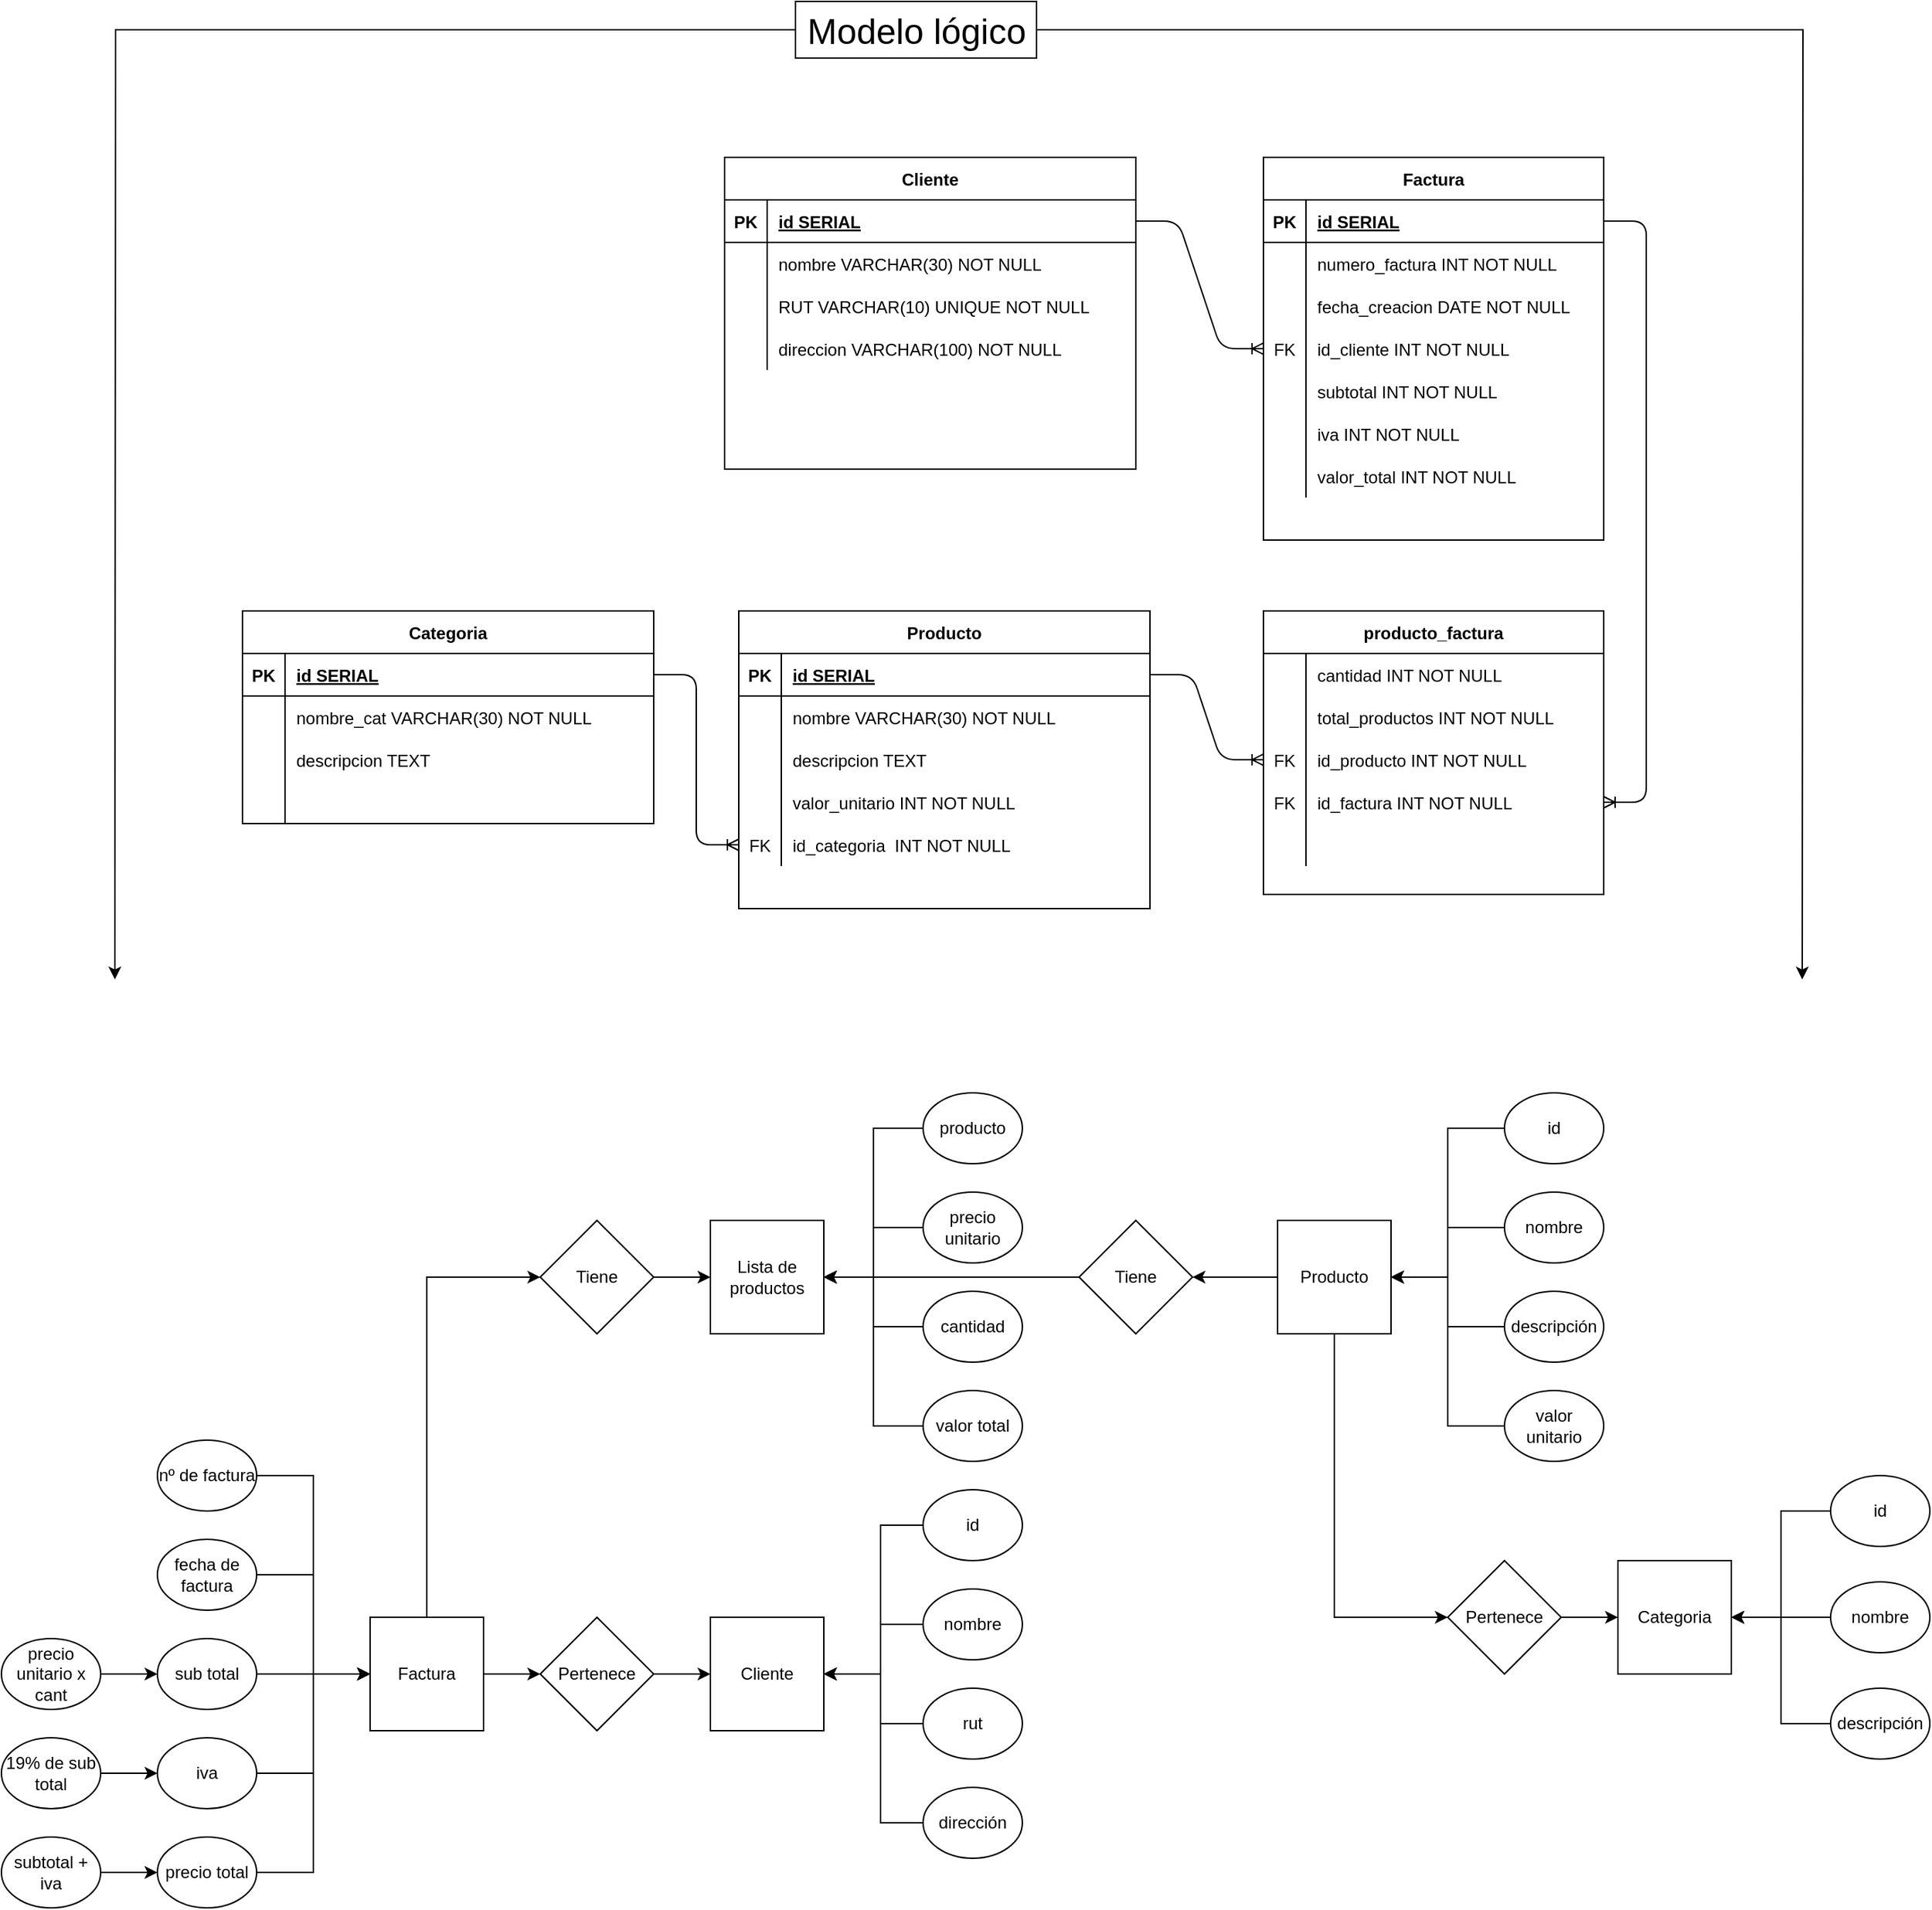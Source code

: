 <mxfile version="13.7.5" type="device"><diagram id="R2lEEEUBdFMjLlhIrx00" name="Page-1"><mxGraphModel dx="2604" dy="3838" grid="1" gridSize="10" guides="1" tooltips="1" connect="1" arrows="1" fold="1" page="1" pageScale="1" pageWidth="850" pageHeight="1100" math="0" shadow="0" extFonts="Permanent Marker^https://fonts.googleapis.com/css?family=Permanent+Marker"><root><mxCell id="0"/><mxCell id="1" parent="0"/><mxCell id="hqTpC-vtmVEe3RovyHTf-5" style="edgeStyle=orthogonalEdgeStyle;rounded=0;orthogonalLoop=1;jettySize=auto;html=1;" parent="1" source="hqTpC-vtmVEe3RovyHTf-1" target="hqTpC-vtmVEe3RovyHTf-4" edge="1"><mxGeometry relative="1" as="geometry"/></mxCell><mxCell id="hqTpC-vtmVEe3RovyHTf-27" style="edgeStyle=orthogonalEdgeStyle;rounded=0;orthogonalLoop=1;jettySize=auto;html=1;entryX=0;entryY=0.5;entryDx=0;entryDy=0;" parent="1" source="hqTpC-vtmVEe3RovyHTf-1" target="hqTpC-vtmVEe3RovyHTf-26" edge="1"><mxGeometry relative="1" as="geometry"><Array as="points"><mxPoint x="-90" y="-540"/></Array></mxGeometry></mxCell><mxCell id="hqTpC-vtmVEe3RovyHTf-1" value="Factura" style="whiteSpace=wrap;html=1;aspect=fixed;" parent="1" vertex="1"><mxGeometry x="-130" y="-300" width="80" height="80" as="geometry"/></mxCell><mxCell id="hqTpC-vtmVEe3RovyHTf-3" value="Cliente" style="whiteSpace=wrap;html=1;aspect=fixed;" parent="1" vertex="1"><mxGeometry x="110" y="-300" width="80" height="80" as="geometry"/></mxCell><mxCell id="hqTpC-vtmVEe3RovyHTf-6" style="edgeStyle=orthogonalEdgeStyle;rounded=0;orthogonalLoop=1;jettySize=auto;html=1;" parent="1" source="hqTpC-vtmVEe3RovyHTf-4" target="hqTpC-vtmVEe3RovyHTf-3" edge="1"><mxGeometry relative="1" as="geometry"/></mxCell><mxCell id="hqTpC-vtmVEe3RovyHTf-4" value="Pertenece" style="rhombus;whiteSpace=wrap;html=1;" parent="1" vertex="1"><mxGeometry x="-10" y="-300" width="80" height="80" as="geometry"/></mxCell><mxCell id="hqTpC-vtmVEe3RovyHTf-11" style="edgeStyle=orthogonalEdgeStyle;rounded=0;orthogonalLoop=1;jettySize=auto;html=1;entryX=1;entryY=0.5;entryDx=0;entryDy=0;" parent="1" source="hqTpC-vtmVEe3RovyHTf-7" target="hqTpC-vtmVEe3RovyHTf-3" edge="1"><mxGeometry relative="1" as="geometry"><Array as="points"><mxPoint x="230" y="-365"/><mxPoint x="230" y="-260"/></Array></mxGeometry></mxCell><mxCell id="hqTpC-vtmVEe3RovyHTf-7" value="id" style="ellipse;whiteSpace=wrap;html=1;" parent="1" vertex="1"><mxGeometry x="260" y="-390" width="70" height="50" as="geometry"/></mxCell><mxCell id="hqTpC-vtmVEe3RovyHTf-12" style="edgeStyle=orthogonalEdgeStyle;rounded=0;orthogonalLoop=1;jettySize=auto;html=1;exitX=0;exitY=0.5;exitDx=0;exitDy=0;" parent="1" source="hqTpC-vtmVEe3RovyHTf-8" target="hqTpC-vtmVEe3RovyHTf-3" edge="1"><mxGeometry relative="1" as="geometry"><Array as="points"><mxPoint x="230" y="-295"/><mxPoint x="230" y="-260"/></Array></mxGeometry></mxCell><mxCell id="hqTpC-vtmVEe3RovyHTf-8" value="nombre" style="ellipse;whiteSpace=wrap;html=1;" parent="1" vertex="1"><mxGeometry x="260" y="-320" width="70" height="50" as="geometry"/></mxCell><mxCell id="hqTpC-vtmVEe3RovyHTf-13" style="edgeStyle=orthogonalEdgeStyle;rounded=0;orthogonalLoop=1;jettySize=auto;html=1;entryX=1;entryY=0.5;entryDx=0;entryDy=0;" parent="1" source="hqTpC-vtmVEe3RovyHTf-9" target="hqTpC-vtmVEe3RovyHTf-3" edge="1"><mxGeometry relative="1" as="geometry"><Array as="points"><mxPoint x="230" y="-225"/><mxPoint x="230" y="-260"/></Array></mxGeometry></mxCell><mxCell id="hqTpC-vtmVEe3RovyHTf-9" value="rut" style="ellipse;whiteSpace=wrap;html=1;" parent="1" vertex="1"><mxGeometry x="260" y="-250" width="70" height="50" as="geometry"/></mxCell><mxCell id="hqTpC-vtmVEe3RovyHTf-14" style="edgeStyle=orthogonalEdgeStyle;rounded=0;orthogonalLoop=1;jettySize=auto;html=1;entryX=1;entryY=0.5;entryDx=0;entryDy=0;" parent="1" source="hqTpC-vtmVEe3RovyHTf-10" target="hqTpC-vtmVEe3RovyHTf-3" edge="1"><mxGeometry relative="1" as="geometry"><Array as="points"><mxPoint x="230" y="-155"/><mxPoint x="230" y="-260"/></Array></mxGeometry></mxCell><mxCell id="hqTpC-vtmVEe3RovyHTf-10" value="dirección" style="ellipse;whiteSpace=wrap;html=1;" parent="1" vertex="1"><mxGeometry x="260" y="-180" width="70" height="50" as="geometry"/></mxCell><mxCell id="hqTpC-vtmVEe3RovyHTf-20" style="edgeStyle=orthogonalEdgeStyle;rounded=0;orthogonalLoop=1;jettySize=auto;html=1;entryX=0;entryY=0.5;entryDx=0;entryDy=0;" parent="1" source="hqTpC-vtmVEe3RovyHTf-15" target="hqTpC-vtmVEe3RovyHTf-1" edge="1"><mxGeometry relative="1" as="geometry"/></mxCell><mxCell id="hqTpC-vtmVEe3RovyHTf-15" value="nº de factura" style="ellipse;whiteSpace=wrap;html=1;" parent="1" vertex="1"><mxGeometry x="-280" y="-425" width="70" height="50" as="geometry"/></mxCell><mxCell id="hqTpC-vtmVEe3RovyHTf-22" style="edgeStyle=orthogonalEdgeStyle;rounded=0;orthogonalLoop=1;jettySize=auto;html=1;" parent="1" source="hqTpC-vtmVEe3RovyHTf-16" edge="1"><mxGeometry relative="1" as="geometry"><mxPoint x="-130" y="-260" as="targetPoint"/><Array as="points"><mxPoint x="-170" y="-330"/><mxPoint x="-170" y="-260"/></Array></mxGeometry></mxCell><mxCell id="hqTpC-vtmVEe3RovyHTf-16" value="fecha de factura" style="ellipse;whiteSpace=wrap;html=1;" parent="1" vertex="1"><mxGeometry x="-280" y="-355" width="70" height="50" as="geometry"/></mxCell><mxCell id="hqTpC-vtmVEe3RovyHTf-23" style="edgeStyle=orthogonalEdgeStyle;rounded=0;orthogonalLoop=1;jettySize=auto;html=1;entryX=0;entryY=0.5;entryDx=0;entryDy=0;" parent="1" source="hqTpC-vtmVEe3RovyHTf-17" target="hqTpC-vtmVEe3RovyHTf-1" edge="1"><mxGeometry relative="1" as="geometry"/></mxCell><mxCell id="hqTpC-vtmVEe3RovyHTf-17" value="sub total" style="ellipse;whiteSpace=wrap;html=1;" parent="1" vertex="1"><mxGeometry x="-280" y="-285" width="70" height="50" as="geometry"/></mxCell><mxCell id="hqTpC-vtmVEe3RovyHTf-24" style="edgeStyle=orthogonalEdgeStyle;rounded=0;orthogonalLoop=1;jettySize=auto;html=1;entryX=0;entryY=0.5;entryDx=0;entryDy=0;" parent="1" source="hqTpC-vtmVEe3RovyHTf-18" target="hqTpC-vtmVEe3RovyHTf-1" edge="1"><mxGeometry relative="1" as="geometry"/></mxCell><mxCell id="hqTpC-vtmVEe3RovyHTf-18" value="iva" style="ellipse;whiteSpace=wrap;html=1;" parent="1" vertex="1"><mxGeometry x="-280" y="-215" width="70" height="50" as="geometry"/></mxCell><mxCell id="hqTpC-vtmVEe3RovyHTf-25" style="edgeStyle=orthogonalEdgeStyle;rounded=0;orthogonalLoop=1;jettySize=auto;html=1;entryX=0;entryY=0.5;entryDx=0;entryDy=0;" parent="1" source="hqTpC-vtmVEe3RovyHTf-19" target="hqTpC-vtmVEe3RovyHTf-1" edge="1"><mxGeometry relative="1" as="geometry"/></mxCell><mxCell id="hqTpC-vtmVEe3RovyHTf-19" value="precio total" style="ellipse;whiteSpace=wrap;html=1;" parent="1" vertex="1"><mxGeometry x="-280" y="-145" width="70" height="50" as="geometry"/></mxCell><mxCell id="hqTpC-vtmVEe3RovyHTf-29" style="edgeStyle=orthogonalEdgeStyle;rounded=0;orthogonalLoop=1;jettySize=auto;html=1;entryX=0;entryY=0.5;entryDx=0;entryDy=0;" parent="1" source="hqTpC-vtmVEe3RovyHTf-26" target="hqTpC-vtmVEe3RovyHTf-28" edge="1"><mxGeometry relative="1" as="geometry"/></mxCell><mxCell id="hqTpC-vtmVEe3RovyHTf-26" value="Tiene" style="rhombus;whiteSpace=wrap;html=1;" parent="1" vertex="1"><mxGeometry x="-10" y="-580" width="80" height="80" as="geometry"/></mxCell><mxCell id="hqTpC-vtmVEe3RovyHTf-28" value="Lista de productos" style="whiteSpace=wrap;html=1;aspect=fixed;" parent="1" vertex="1"><mxGeometry x="110" y="-580" width="80" height="80" as="geometry"/></mxCell><mxCell id="hqTpC-vtmVEe3RovyHTf-35" style="edgeStyle=orthogonalEdgeStyle;rounded=0;orthogonalLoop=1;jettySize=auto;html=1;entryX=1;entryY=0.5;entryDx=0;entryDy=0;" parent="1" source="hqTpC-vtmVEe3RovyHTf-30" target="hqTpC-vtmVEe3RovyHTf-28" edge="1"><mxGeometry relative="1" as="geometry"/></mxCell><mxCell id="hqTpC-vtmVEe3RovyHTf-30" value="precio unitario" style="ellipse;whiteSpace=wrap;html=1;" parent="1" vertex="1"><mxGeometry x="260" y="-600" width="70" height="50" as="geometry"/></mxCell><mxCell id="hqTpC-vtmVEe3RovyHTf-34" style="edgeStyle=orthogonalEdgeStyle;rounded=0;orthogonalLoop=1;jettySize=auto;html=1;entryX=1;entryY=0.5;entryDx=0;entryDy=0;" parent="1" source="hqTpC-vtmVEe3RovyHTf-31" target="hqTpC-vtmVEe3RovyHTf-28" edge="1"><mxGeometry relative="1" as="geometry"/></mxCell><mxCell id="hqTpC-vtmVEe3RovyHTf-31" value="producto" style="ellipse;whiteSpace=wrap;html=1;" parent="1" vertex="1"><mxGeometry x="260" y="-670" width="70" height="50" as="geometry"/></mxCell><mxCell id="hqTpC-vtmVEe3RovyHTf-36" style="edgeStyle=orthogonalEdgeStyle;rounded=0;orthogonalLoop=1;jettySize=auto;html=1;" parent="1" source="hqTpC-vtmVEe3RovyHTf-32" target="hqTpC-vtmVEe3RovyHTf-28" edge="1"><mxGeometry relative="1" as="geometry"/></mxCell><mxCell id="hqTpC-vtmVEe3RovyHTf-32" value="cantidad" style="ellipse;whiteSpace=wrap;html=1;" parent="1" vertex="1"><mxGeometry x="260" y="-530" width="70" height="50" as="geometry"/></mxCell><mxCell id="hqTpC-vtmVEe3RovyHTf-37" style="edgeStyle=orthogonalEdgeStyle;rounded=0;orthogonalLoop=1;jettySize=auto;html=1;entryX=1;entryY=0.5;entryDx=0;entryDy=0;" parent="1" source="hqTpC-vtmVEe3RovyHTf-33" target="hqTpC-vtmVEe3RovyHTf-28" edge="1"><mxGeometry relative="1" as="geometry"/></mxCell><mxCell id="hqTpC-vtmVEe3RovyHTf-33" value="valor total" style="ellipse;whiteSpace=wrap;html=1;" parent="1" vertex="1"><mxGeometry x="260" y="-460" width="70" height="50" as="geometry"/></mxCell><mxCell id="hqTpC-vtmVEe3RovyHTf-39" style="edgeStyle=orthogonalEdgeStyle;rounded=0;orthogonalLoop=1;jettySize=auto;html=1;" parent="1" source="hqTpC-vtmVEe3RovyHTf-38" target="hqTpC-vtmVEe3RovyHTf-17" edge="1"><mxGeometry relative="1" as="geometry"/></mxCell><mxCell id="hqTpC-vtmVEe3RovyHTf-38" value="precio unitario x cant" style="ellipse;whiteSpace=wrap;html=1;" parent="1" vertex="1"><mxGeometry x="-390" y="-285" width="70" height="50" as="geometry"/></mxCell><mxCell id="hqTpC-vtmVEe3RovyHTf-41" value="" style="edgeStyle=orthogonalEdgeStyle;rounded=0;orthogonalLoop=1;jettySize=auto;html=1;" parent="1" source="hqTpC-vtmVEe3RovyHTf-40" target="hqTpC-vtmVEe3RovyHTf-19" edge="1"><mxGeometry relative="1" as="geometry"/></mxCell><mxCell id="hqTpC-vtmVEe3RovyHTf-40" value="subtotal + iva" style="ellipse;whiteSpace=wrap;html=1;" parent="1" vertex="1"><mxGeometry x="-390" y="-145" width="70" height="50" as="geometry"/></mxCell><mxCell id="hqTpC-vtmVEe3RovyHTf-53" style="edgeStyle=orthogonalEdgeStyle;rounded=0;orthogonalLoop=1;jettySize=auto;html=1;entryX=0;entryY=0.5;entryDx=0;entryDy=0;" parent="1" source="hqTpC-vtmVEe3RovyHTf-42" target="hqTpC-vtmVEe3RovyHTf-52" edge="1"><mxGeometry relative="1" as="geometry"><mxPoint x="550" y="-290" as="targetPoint"/><Array as="points"><mxPoint x="550" y="-300"/></Array></mxGeometry></mxCell><mxCell id="vaYLRi7CwITSPFcKcOic-50" style="edgeStyle=orthogonalEdgeStyle;rounded=0;orthogonalLoop=1;jettySize=auto;html=1;entryX=1;entryY=0.5;entryDx=0;entryDy=0;" edge="1" parent="1" source="hqTpC-vtmVEe3RovyHTf-42" target="vaYLRi7CwITSPFcKcOic-49"><mxGeometry relative="1" as="geometry"/></mxCell><mxCell id="hqTpC-vtmVEe3RovyHTf-42" value="Producto" style="whiteSpace=wrap;html=1;aspect=fixed;" parent="1" vertex="1"><mxGeometry x="510" y="-580" width="80" height="80" as="geometry"/></mxCell><mxCell id="hqTpC-vtmVEe3RovyHTf-47" style="edgeStyle=orthogonalEdgeStyle;rounded=0;orthogonalLoop=1;jettySize=auto;html=1;entryX=1;entryY=0.5;entryDx=0;entryDy=0;" parent="1" source="hqTpC-vtmVEe3RovyHTf-43" target="hqTpC-vtmVEe3RovyHTf-42" edge="1"><mxGeometry relative="1" as="geometry"/></mxCell><mxCell id="hqTpC-vtmVEe3RovyHTf-43" value="id" style="ellipse;whiteSpace=wrap;html=1;" parent="1" vertex="1"><mxGeometry x="670" y="-670" width="70" height="50" as="geometry"/></mxCell><mxCell id="hqTpC-vtmVEe3RovyHTf-48" style="edgeStyle=orthogonalEdgeStyle;rounded=0;orthogonalLoop=1;jettySize=auto;html=1;" parent="1" source="hqTpC-vtmVEe3RovyHTf-44" target="hqTpC-vtmVEe3RovyHTf-42" edge="1"><mxGeometry relative="1" as="geometry"/></mxCell><mxCell id="hqTpC-vtmVEe3RovyHTf-44" value="nombre" style="ellipse;whiteSpace=wrap;html=1;" parent="1" vertex="1"><mxGeometry x="670" y="-600" width="70" height="50" as="geometry"/></mxCell><mxCell id="hqTpC-vtmVEe3RovyHTf-49" style="edgeStyle=orthogonalEdgeStyle;rounded=0;orthogonalLoop=1;jettySize=auto;html=1;entryX=1;entryY=0.5;entryDx=0;entryDy=0;" parent="1" source="hqTpC-vtmVEe3RovyHTf-45" target="hqTpC-vtmVEe3RovyHTf-42" edge="1"><mxGeometry relative="1" as="geometry"/></mxCell><mxCell id="hqTpC-vtmVEe3RovyHTf-45" value="descripción" style="ellipse;whiteSpace=wrap;html=1;" parent="1" vertex="1"><mxGeometry x="670" y="-530" width="70" height="50" as="geometry"/></mxCell><mxCell id="hqTpC-vtmVEe3RovyHTf-50" style="edgeStyle=orthogonalEdgeStyle;rounded=0;orthogonalLoop=1;jettySize=auto;html=1;entryX=1;entryY=0.5;entryDx=0;entryDy=0;" parent="1" source="hqTpC-vtmVEe3RovyHTf-46" target="hqTpC-vtmVEe3RovyHTf-42" edge="1"><mxGeometry relative="1" as="geometry"/></mxCell><mxCell id="hqTpC-vtmVEe3RovyHTf-46" value="valor unitario" style="ellipse;whiteSpace=wrap;html=1;" parent="1" vertex="1"><mxGeometry x="670" y="-460" width="70" height="50" as="geometry"/></mxCell><mxCell id="hqTpC-vtmVEe3RovyHTf-51" value="Categoria" style="whiteSpace=wrap;html=1;aspect=fixed;" parent="1" vertex="1"><mxGeometry x="750" y="-340" width="80" height="80" as="geometry"/></mxCell><mxCell id="hqTpC-vtmVEe3RovyHTf-54" style="edgeStyle=orthogonalEdgeStyle;rounded=0;orthogonalLoop=1;jettySize=auto;html=1;" parent="1" source="hqTpC-vtmVEe3RovyHTf-52" target="hqTpC-vtmVEe3RovyHTf-51" edge="1"><mxGeometry relative="1" as="geometry"/></mxCell><mxCell id="hqTpC-vtmVEe3RovyHTf-52" value="Pertenece" style="rhombus;whiteSpace=wrap;html=1;" parent="1" vertex="1"><mxGeometry x="630" y="-340" width="80" height="80" as="geometry"/></mxCell><mxCell id="hqTpC-vtmVEe3RovyHTf-58" style="edgeStyle=orthogonalEdgeStyle;rounded=0;orthogonalLoop=1;jettySize=auto;html=1;entryX=1;entryY=0.5;entryDx=0;entryDy=0;" parent="1" source="hqTpC-vtmVEe3RovyHTf-55" target="hqTpC-vtmVEe3RovyHTf-51" edge="1"><mxGeometry relative="1" as="geometry"/></mxCell><mxCell id="hqTpC-vtmVEe3RovyHTf-55" value="id" style="ellipse;whiteSpace=wrap;html=1;" parent="1" vertex="1"><mxGeometry x="900" y="-400" width="70" height="50" as="geometry"/></mxCell><mxCell id="hqTpC-vtmVEe3RovyHTf-59" style="edgeStyle=orthogonalEdgeStyle;rounded=0;orthogonalLoop=1;jettySize=auto;html=1;entryX=1;entryY=0.5;entryDx=0;entryDy=0;" parent="1" source="hqTpC-vtmVEe3RovyHTf-56" target="hqTpC-vtmVEe3RovyHTf-51" edge="1"><mxGeometry relative="1" as="geometry"/></mxCell><mxCell id="hqTpC-vtmVEe3RovyHTf-56" value="nombre" style="ellipse;whiteSpace=wrap;html=1;" parent="1" vertex="1"><mxGeometry x="900" y="-325" width="70" height="50" as="geometry"/></mxCell><mxCell id="hqTpC-vtmVEe3RovyHTf-60" style="edgeStyle=orthogonalEdgeStyle;rounded=0;orthogonalLoop=1;jettySize=auto;html=1;entryX=1;entryY=0.5;entryDx=0;entryDy=0;" parent="1" source="hqTpC-vtmVEe3RovyHTf-57" target="hqTpC-vtmVEe3RovyHTf-51" edge="1"><mxGeometry relative="1" as="geometry"/></mxCell><mxCell id="hqTpC-vtmVEe3RovyHTf-57" value="descripción" style="ellipse;whiteSpace=wrap;html=1;" parent="1" vertex="1"><mxGeometry x="900" y="-250" width="70" height="50" as="geometry"/></mxCell><mxCell id="hqTpC-vtmVEe3RovyHTf-75" style="edgeStyle=orthogonalEdgeStyle;rounded=0;orthogonalLoop=1;jettySize=auto;html=1;" parent="1" source="hqTpC-vtmVEe3RovyHTf-74" target="hqTpC-vtmVEe3RovyHTf-18" edge="1"><mxGeometry relative="1" as="geometry"/></mxCell><mxCell id="hqTpC-vtmVEe3RovyHTf-74" value="19% de&amp;nbsp;sub total" style="ellipse;whiteSpace=wrap;html=1;" parent="1" vertex="1"><mxGeometry x="-390" y="-215" width="70" height="50" as="geometry"/></mxCell><mxCell id="hqTpC-vtmVEe3RovyHTf-116" value="" style="edgeStyle=entityRelationEdgeStyle;fontSize=12;html=1;endArrow=ERoneToMany;entryX=0;entryY=0.5;entryDx=0;entryDy=0;exitX=1;exitY=0.5;exitDx=0;exitDy=0;" parent="1" source="hqTpC-vtmVEe3RovyHTf-94" target="hqTpC-vtmVEe3RovyHTf-112" edge="1"><mxGeometry width="100" height="100" relative="1" as="geometry"><mxPoint x="90" y="-970" as="sourcePoint"/><mxPoint x="380" y="-810" as="targetPoint"/></mxGeometry></mxCell><mxCell id="hqTpC-vtmVEe3RovyHTf-134" value="" style="edgeStyle=entityRelationEdgeStyle;fontSize=12;html=1;endArrow=ERoneToMany;exitX=1;exitY=0.5;exitDx=0;exitDy=0;" parent="1" source="C-vyLk0tnHw3VtMMgP7b-24" target="hqTpC-vtmVEe3RovyHTf-124" edge="1"><mxGeometry width="100" height="100" relative="1" as="geometry"><mxPoint x="460" y="-920" as="sourcePoint"/><mxPoint x="890" y="-1385" as="targetPoint"/></mxGeometry></mxCell><mxCell id="hqTpC-vtmVEe3RovyHTf-135" value="" style="edgeStyle=entityRelationEdgeStyle;fontSize=12;html=1;endArrow=ERoneToMany;exitX=1;exitY=0.5;exitDx=0;exitDy=0;entryX=0;entryY=0.5;entryDx=0;entryDy=0;" parent="1" source="C-vyLk0tnHw3VtMMgP7b-9" target="hqTpC-vtmVEe3RovyHTf-67" edge="1"><mxGeometry width="100" height="100" relative="1" as="geometry"><mxPoint x="410" y="-890" as="sourcePoint"/><mxPoint x="510" y="-990" as="targetPoint"/></mxGeometry></mxCell><mxCell id="vaYLRi7CwITSPFcKcOic-52" style="edgeStyle=orthogonalEdgeStyle;rounded=0;orthogonalLoop=1;jettySize=auto;html=1;" edge="1" parent="1" source="hqTpC-vtmVEe3RovyHTf-139"><mxGeometry relative="1" as="geometry"><mxPoint x="-310" y="-750" as="targetPoint"/></mxGeometry></mxCell><mxCell id="vaYLRi7CwITSPFcKcOic-53" style="edgeStyle=orthogonalEdgeStyle;rounded=0;orthogonalLoop=1;jettySize=auto;html=1;" edge="1" parent="1" source="hqTpC-vtmVEe3RovyHTf-139"><mxGeometry relative="1" as="geometry"><mxPoint x="880" y="-750" as="targetPoint"/></mxGeometry></mxCell><mxCell id="hqTpC-vtmVEe3RovyHTf-139" value="Modelo lógico" style="text;html=1;align=center;verticalAlign=middle;resizable=0;points=[];autosize=1;fontSize=25;strokeColor=#000000;" parent="1" vertex="1"><mxGeometry x="170" y="-1440" width="170" height="40" as="geometry"/></mxCell><mxCell id="vaYLRi7CwITSPFcKcOic-1" value="" style="edgeStyle=entityRelationEdgeStyle;fontSize=12;html=1;endArrow=ERoneToMany;entryX=0;entryY=0.5;entryDx=0;entryDy=0;exitX=1;exitY=0.5;exitDx=0;exitDy=0;" edge="1" parent="1" source="hqTpC-vtmVEe3RovyHTf-81" target="hqTpC-vtmVEe3RovyHTf-121"><mxGeometry width="100" height="100" relative="1" as="geometry"><mxPoint x="470" y="-1410" as="sourcePoint"/><mxPoint x="550" y="-1290" as="targetPoint"/></mxGeometry></mxCell><mxCell id="vaYLRi7CwITSPFcKcOic-51" style="edgeStyle=orthogonalEdgeStyle;rounded=0;orthogonalLoop=1;jettySize=auto;html=1;entryX=1;entryY=0.5;entryDx=0;entryDy=0;" edge="1" parent="1" source="vaYLRi7CwITSPFcKcOic-49" target="hqTpC-vtmVEe3RovyHTf-28"><mxGeometry relative="1" as="geometry"/></mxCell><mxCell id="vaYLRi7CwITSPFcKcOic-49" value="Tiene" style="rhombus;whiteSpace=wrap;html=1;" vertex="1" parent="1"><mxGeometry x="370" y="-580" width="80" height="80" as="geometry"/></mxCell><mxCell id="hqTpC-vtmVEe3RovyHTf-117" value="producto_factura" style="shape=table;startSize=30;container=1;collapsible=1;childLayout=tableLayout;fixedRows=1;rowLines=0;fontStyle=1;align=center;resizeLast=1;" parent="1" vertex="1"><mxGeometry x="500" y="-1010" width="240" height="200" as="geometry"/></mxCell><mxCell id="hqTpC-vtmVEe3RovyHTf-127" value="" style="shape=partialRectangle;collapsible=0;dropTarget=0;pointerEvents=0;fillColor=none;points=[[0,0.5],[1,0.5]];portConstraint=eastwest;top=0;left=0;right=0;bottom=0;" parent="hqTpC-vtmVEe3RovyHTf-117" vertex="1"><mxGeometry y="30" width="240" height="30" as="geometry"/></mxCell><mxCell id="hqTpC-vtmVEe3RovyHTf-128" value="" style="shape=partialRectangle;overflow=hidden;connectable=0;fillColor=none;top=0;left=0;bottom=0;right=0;" parent="hqTpC-vtmVEe3RovyHTf-127" vertex="1"><mxGeometry width="30" height="30" as="geometry"/></mxCell><mxCell id="hqTpC-vtmVEe3RovyHTf-129" value="cantidad INT NOT NULL" style="shape=partialRectangle;overflow=hidden;connectable=0;fillColor=none;top=0;left=0;bottom=0;right=0;align=left;spacingLeft=6;" parent="hqTpC-vtmVEe3RovyHTf-127" vertex="1"><mxGeometry x="30" width="210" height="30" as="geometry"/></mxCell><mxCell id="vaYLRi7CwITSPFcKcOic-21" value="" style="shape=partialRectangle;collapsible=0;dropTarget=0;pointerEvents=0;fillColor=none;points=[[0,0.5],[1,0.5]];portConstraint=eastwest;top=0;left=0;right=0;bottom=0;" vertex="1" parent="hqTpC-vtmVEe3RovyHTf-117"><mxGeometry y="60" width="240" height="30" as="geometry"/></mxCell><mxCell id="vaYLRi7CwITSPFcKcOic-22" value="" style="shape=partialRectangle;overflow=hidden;connectable=0;fillColor=none;top=0;left=0;bottom=0;right=0;" vertex="1" parent="vaYLRi7CwITSPFcKcOic-21"><mxGeometry width="30" height="30" as="geometry"/></mxCell><mxCell id="vaYLRi7CwITSPFcKcOic-23" value="total_productos INT NOT NULL" style="shape=partialRectangle;overflow=hidden;connectable=0;fillColor=none;top=0;left=0;bottom=0;right=0;align=left;spacingLeft=6;" vertex="1" parent="vaYLRi7CwITSPFcKcOic-21"><mxGeometry x="30" width="210" height="30" as="geometry"/></mxCell><mxCell id="hqTpC-vtmVEe3RovyHTf-121" value="" style="shape=partialRectangle;collapsible=0;dropTarget=0;pointerEvents=0;fillColor=none;points=[[0,0.5],[1,0.5]];portConstraint=eastwest;top=0;left=0;right=0;bottom=0;" parent="hqTpC-vtmVEe3RovyHTf-117" vertex="1"><mxGeometry y="90" width="240" height="30" as="geometry"/></mxCell><mxCell id="hqTpC-vtmVEe3RovyHTf-122" value="FK" style="shape=partialRectangle;overflow=hidden;connectable=0;fillColor=none;top=0;left=0;bottom=0;right=0;" parent="hqTpC-vtmVEe3RovyHTf-121" vertex="1"><mxGeometry width="30" height="30" as="geometry"/></mxCell><mxCell id="hqTpC-vtmVEe3RovyHTf-123" value="id_producto INT NOT NULL" style="shape=partialRectangle;overflow=hidden;connectable=0;fillColor=none;top=0;left=0;bottom=0;right=0;align=left;spacingLeft=6;" parent="hqTpC-vtmVEe3RovyHTf-121" vertex="1"><mxGeometry x="30" width="210" height="30" as="geometry"/></mxCell><mxCell id="hqTpC-vtmVEe3RovyHTf-124" value="" style="shape=partialRectangle;collapsible=0;dropTarget=0;pointerEvents=0;fillColor=none;points=[[0,0.5],[1,0.5]];portConstraint=eastwest;top=0;left=0;right=0;bottom=0;" parent="hqTpC-vtmVEe3RovyHTf-117" vertex="1"><mxGeometry y="120" width="240" height="30" as="geometry"/></mxCell><mxCell id="hqTpC-vtmVEe3RovyHTf-125" value="FK" style="shape=partialRectangle;overflow=hidden;connectable=0;fillColor=none;top=0;left=0;bottom=0;right=0;" parent="hqTpC-vtmVEe3RovyHTf-124" vertex="1"><mxGeometry width="30" height="30" as="geometry"/></mxCell><mxCell id="hqTpC-vtmVEe3RovyHTf-126" value="id_factura INT NOT NULL" style="shape=partialRectangle;overflow=hidden;connectable=0;fillColor=none;top=0;left=0;bottom=0;right=0;align=left;spacingLeft=6;" parent="hqTpC-vtmVEe3RovyHTf-124" vertex="1"><mxGeometry x="30" width="210" height="30" as="geometry"/></mxCell><mxCell id="hqTpC-vtmVEe3RovyHTf-130" value="" style="shape=partialRectangle;collapsible=0;dropTarget=0;pointerEvents=0;fillColor=none;points=[[0,0.5],[1,0.5]];portConstraint=eastwest;top=0;left=0;right=0;bottom=0;" parent="hqTpC-vtmVEe3RovyHTf-117" vertex="1"><mxGeometry y="150" width="240" height="30" as="geometry"/></mxCell><mxCell id="hqTpC-vtmVEe3RovyHTf-131" value="" style="shape=partialRectangle;overflow=hidden;connectable=0;fillColor=none;top=0;left=0;bottom=0;right=0;" parent="hqTpC-vtmVEe3RovyHTf-130" vertex="1"><mxGeometry width="30" height="30" as="geometry"/></mxCell><mxCell id="hqTpC-vtmVEe3RovyHTf-132" value="" style="shape=partialRectangle;overflow=hidden;connectable=0;fillColor=none;top=0;left=0;bottom=0;right=0;align=left;spacingLeft=6;" parent="hqTpC-vtmVEe3RovyHTf-130" vertex="1"><mxGeometry x="30" width="210" height="30" as="geometry"/></mxCell><mxCell id="hqTpC-vtmVEe3RovyHTf-80" value="Producto" style="shape=table;startSize=30;container=1;collapsible=1;childLayout=tableLayout;fixedRows=1;rowLines=0;fontStyle=1;align=center;resizeLast=1;" parent="1" vertex="1"><mxGeometry x="130" y="-1010" width="290" height="210" as="geometry"/></mxCell><mxCell id="hqTpC-vtmVEe3RovyHTf-81" value="" style="shape=partialRectangle;collapsible=0;dropTarget=0;pointerEvents=0;fillColor=none;points=[[0,0.5],[1,0.5]];portConstraint=eastwest;top=0;left=0;right=0;bottom=1;" parent="hqTpC-vtmVEe3RovyHTf-80" vertex="1"><mxGeometry y="30" width="290" height="30" as="geometry"/></mxCell><mxCell id="hqTpC-vtmVEe3RovyHTf-82" value="PK" style="shape=partialRectangle;overflow=hidden;connectable=0;fillColor=none;top=0;left=0;bottom=0;right=0;fontStyle=1;" parent="hqTpC-vtmVEe3RovyHTf-81" vertex="1"><mxGeometry width="30" height="30" as="geometry"/></mxCell><mxCell id="hqTpC-vtmVEe3RovyHTf-83" value="id SERIAL" style="shape=partialRectangle;overflow=hidden;connectable=0;fillColor=none;top=0;left=0;bottom=0;right=0;align=left;spacingLeft=6;fontStyle=5;" parent="hqTpC-vtmVEe3RovyHTf-81" vertex="1"><mxGeometry x="30" width="260" height="30" as="geometry"/></mxCell><mxCell id="hqTpC-vtmVEe3RovyHTf-84" value="" style="shape=partialRectangle;collapsible=0;dropTarget=0;pointerEvents=0;fillColor=none;points=[[0,0.5],[1,0.5]];portConstraint=eastwest;top=0;left=0;right=0;bottom=0;" parent="hqTpC-vtmVEe3RovyHTf-80" vertex="1"><mxGeometry y="60" width="290" height="30" as="geometry"/></mxCell><mxCell id="hqTpC-vtmVEe3RovyHTf-85" value="" style="shape=partialRectangle;overflow=hidden;connectable=0;fillColor=none;top=0;left=0;bottom=0;right=0;" parent="hqTpC-vtmVEe3RovyHTf-84" vertex="1"><mxGeometry width="30" height="30" as="geometry"/></mxCell><mxCell id="hqTpC-vtmVEe3RovyHTf-86" value="nombre VARCHAR(30) NOT NULL" style="shape=partialRectangle;overflow=hidden;connectable=0;fillColor=none;top=0;left=0;bottom=0;right=0;align=left;spacingLeft=6;" parent="hqTpC-vtmVEe3RovyHTf-84" vertex="1"><mxGeometry x="30" width="260" height="30" as="geometry"/></mxCell><mxCell id="hqTpC-vtmVEe3RovyHTf-87" value="" style="shape=partialRectangle;collapsible=0;dropTarget=0;pointerEvents=0;fillColor=none;points=[[0,0.5],[1,0.5]];portConstraint=eastwest;top=0;left=0;right=0;bottom=0;" parent="hqTpC-vtmVEe3RovyHTf-80" vertex="1"><mxGeometry y="90" width="290" height="30" as="geometry"/></mxCell><mxCell id="hqTpC-vtmVEe3RovyHTf-88" value="" style="shape=partialRectangle;overflow=hidden;connectable=0;fillColor=none;top=0;left=0;bottom=0;right=0;" parent="hqTpC-vtmVEe3RovyHTf-87" vertex="1"><mxGeometry width="30" height="30" as="geometry"/></mxCell><mxCell id="hqTpC-vtmVEe3RovyHTf-89" value="descripcion TEXT" style="shape=partialRectangle;overflow=hidden;connectable=0;fillColor=none;top=0;left=0;bottom=0;right=0;align=left;spacingLeft=6;" parent="hqTpC-vtmVEe3RovyHTf-87" vertex="1"><mxGeometry x="30" width="260" height="30" as="geometry"/></mxCell><mxCell id="hqTpC-vtmVEe3RovyHTf-90" value="" style="shape=partialRectangle;collapsible=0;dropTarget=0;pointerEvents=0;fillColor=none;points=[[0,0.5],[1,0.5]];portConstraint=eastwest;top=0;left=0;right=0;bottom=0;" parent="hqTpC-vtmVEe3RovyHTf-80" vertex="1"><mxGeometry y="120" width="290" height="30" as="geometry"/></mxCell><mxCell id="hqTpC-vtmVEe3RovyHTf-91" value="" style="shape=partialRectangle;overflow=hidden;connectable=0;fillColor=none;top=0;left=0;bottom=0;right=0;" parent="hqTpC-vtmVEe3RovyHTf-90" vertex="1"><mxGeometry width="30" height="30" as="geometry"/></mxCell><mxCell id="hqTpC-vtmVEe3RovyHTf-92" value="valor_unitario INT NOT NULL " style="shape=partialRectangle;overflow=hidden;connectable=0;fillColor=none;top=0;left=0;bottom=0;right=0;align=left;spacingLeft=6;" parent="hqTpC-vtmVEe3RovyHTf-90" vertex="1"><mxGeometry x="30" width="260" height="30" as="geometry"/></mxCell><mxCell id="hqTpC-vtmVEe3RovyHTf-112" value="" style="shape=partialRectangle;collapsible=0;dropTarget=0;pointerEvents=0;fillColor=none;points=[[0,0.5],[1,0.5]];portConstraint=eastwest;top=0;left=0;right=0;bottom=0;" parent="hqTpC-vtmVEe3RovyHTf-80" vertex="1"><mxGeometry y="150" width="290" height="30" as="geometry"/></mxCell><mxCell id="hqTpC-vtmVEe3RovyHTf-113" value="FK" style="shape=partialRectangle;overflow=hidden;connectable=0;fillColor=none;top=0;left=0;bottom=0;right=0;" parent="hqTpC-vtmVEe3RovyHTf-112" vertex="1"><mxGeometry width="30" height="30" as="geometry"/></mxCell><mxCell id="hqTpC-vtmVEe3RovyHTf-114" value="id_categoria  INT NOT NULL" style="shape=partialRectangle;overflow=hidden;connectable=0;fillColor=none;top=0;left=0;bottom=0;right=0;align=left;spacingLeft=6;" parent="hqTpC-vtmVEe3RovyHTf-112" vertex="1"><mxGeometry x="30" width="260" height="30" as="geometry"/></mxCell><mxCell id="C-vyLk0tnHw3VtMMgP7b-23" value="Factura" style="shape=table;startSize=30;container=1;collapsible=1;childLayout=tableLayout;fixedRows=1;rowLines=0;fontStyle=1;align=center;resizeLast=1;" parent="1" vertex="1"><mxGeometry x="500" y="-1330" width="240" height="270" as="geometry"/></mxCell><mxCell id="C-vyLk0tnHw3VtMMgP7b-24" value="" style="shape=partialRectangle;collapsible=0;dropTarget=0;pointerEvents=0;fillColor=none;points=[[0,0.5],[1,0.5]];portConstraint=eastwest;top=0;left=0;right=0;bottom=1;" parent="C-vyLk0tnHw3VtMMgP7b-23" vertex="1"><mxGeometry y="30" width="240" height="30" as="geometry"/></mxCell><mxCell id="C-vyLk0tnHw3VtMMgP7b-25" value="PK" style="shape=partialRectangle;overflow=hidden;connectable=0;fillColor=none;top=0;left=0;bottom=0;right=0;fontStyle=1;" parent="C-vyLk0tnHw3VtMMgP7b-24" vertex="1"><mxGeometry width="30" height="30" as="geometry"/></mxCell><mxCell id="C-vyLk0tnHw3VtMMgP7b-26" value="id SERIAL" style="shape=partialRectangle;overflow=hidden;connectable=0;fillColor=none;top=0;left=0;bottom=0;right=0;align=left;spacingLeft=6;fontStyle=5;" parent="C-vyLk0tnHw3VtMMgP7b-24" vertex="1"><mxGeometry x="30" width="210" height="30" as="geometry"/></mxCell><mxCell id="C-vyLk0tnHw3VtMMgP7b-27" value="" style="shape=partialRectangle;collapsible=0;dropTarget=0;pointerEvents=0;fillColor=none;points=[[0,0.5],[1,0.5]];portConstraint=eastwest;top=0;left=0;right=0;bottom=0;" parent="C-vyLk0tnHw3VtMMgP7b-23" vertex="1"><mxGeometry y="60" width="240" height="30" as="geometry"/></mxCell><mxCell id="C-vyLk0tnHw3VtMMgP7b-28" value="" style="shape=partialRectangle;overflow=hidden;connectable=0;fillColor=none;top=0;left=0;bottom=0;right=0;" parent="C-vyLk0tnHw3VtMMgP7b-27" vertex="1"><mxGeometry width="30" height="30" as="geometry"/></mxCell><mxCell id="C-vyLk0tnHw3VtMMgP7b-29" value="numero_factura INT NOT NULL" style="shape=partialRectangle;overflow=hidden;connectable=0;fillColor=none;top=0;left=0;bottom=0;right=0;align=left;spacingLeft=6;" parent="C-vyLk0tnHw3VtMMgP7b-27" vertex="1"><mxGeometry x="30" width="210" height="30" as="geometry"/></mxCell><mxCell id="hqTpC-vtmVEe3RovyHTf-64" value="" style="shape=partialRectangle;collapsible=0;dropTarget=0;pointerEvents=0;fillColor=none;points=[[0,0.5],[1,0.5]];portConstraint=eastwest;top=0;left=0;right=0;bottom=0;" parent="C-vyLk0tnHw3VtMMgP7b-23" vertex="1"><mxGeometry y="90" width="240" height="30" as="geometry"/></mxCell><mxCell id="hqTpC-vtmVEe3RovyHTf-65" value="" style="shape=partialRectangle;overflow=hidden;connectable=0;fillColor=none;top=0;left=0;bottom=0;right=0;" parent="hqTpC-vtmVEe3RovyHTf-64" vertex="1"><mxGeometry width="30" height="30" as="geometry"/></mxCell><mxCell id="hqTpC-vtmVEe3RovyHTf-66" value="fecha_creacion DATE NOT NULL" style="shape=partialRectangle;overflow=hidden;connectable=0;fillColor=none;top=0;left=0;bottom=0;right=0;align=left;spacingLeft=6;" parent="hqTpC-vtmVEe3RovyHTf-64" vertex="1"><mxGeometry x="30" width="210" height="30" as="geometry"/></mxCell><mxCell id="hqTpC-vtmVEe3RovyHTf-67" value="" style="shape=partialRectangle;collapsible=0;dropTarget=0;pointerEvents=0;fillColor=none;points=[[0,0.5],[1,0.5]];portConstraint=eastwest;top=0;left=0;right=0;bottom=0;" parent="C-vyLk0tnHw3VtMMgP7b-23" vertex="1"><mxGeometry y="120" width="240" height="30" as="geometry"/></mxCell><mxCell id="hqTpC-vtmVEe3RovyHTf-68" value="FK" style="shape=partialRectangle;overflow=hidden;connectable=0;fillColor=none;top=0;left=0;bottom=0;right=0;" parent="hqTpC-vtmVEe3RovyHTf-67" vertex="1"><mxGeometry width="30" height="30" as="geometry"/></mxCell><mxCell id="hqTpC-vtmVEe3RovyHTf-69" value="id_cliente INT NOT NULL" style="shape=partialRectangle;overflow=hidden;connectable=0;fillColor=none;top=0;left=0;bottom=0;right=0;align=left;spacingLeft=6;" parent="hqTpC-vtmVEe3RovyHTf-67" vertex="1"><mxGeometry x="30" width="210" height="30" as="geometry"/></mxCell><mxCell id="hqTpC-vtmVEe3RovyHTf-71" value="" style="shape=partialRectangle;collapsible=0;dropTarget=0;pointerEvents=0;fillColor=none;points=[[0,0.5],[1,0.5]];portConstraint=eastwest;top=0;left=0;right=0;bottom=0;" parent="C-vyLk0tnHw3VtMMgP7b-23" vertex="1"><mxGeometry y="150" width="240" height="30" as="geometry"/></mxCell><mxCell id="hqTpC-vtmVEe3RovyHTf-72" value="" style="shape=partialRectangle;overflow=hidden;connectable=0;fillColor=none;top=0;left=0;bottom=0;right=0;" parent="hqTpC-vtmVEe3RovyHTf-71" vertex="1"><mxGeometry width="30" height="30" as="geometry"/></mxCell><mxCell id="hqTpC-vtmVEe3RovyHTf-73" value="subtotal INT NOT NULL" style="shape=partialRectangle;overflow=hidden;connectable=0;fillColor=none;top=0;left=0;bottom=0;right=0;align=left;spacingLeft=6;" parent="hqTpC-vtmVEe3RovyHTf-71" vertex="1"><mxGeometry x="30" width="210" height="30" as="geometry"/></mxCell><mxCell id="vaYLRi7CwITSPFcKcOic-43" value="" style="shape=partialRectangle;collapsible=0;dropTarget=0;pointerEvents=0;fillColor=none;points=[[0,0.5],[1,0.5]];portConstraint=eastwest;top=0;left=0;right=0;bottom=0;" vertex="1" parent="C-vyLk0tnHw3VtMMgP7b-23"><mxGeometry y="180" width="240" height="30" as="geometry"/></mxCell><mxCell id="vaYLRi7CwITSPFcKcOic-44" value="" style="shape=partialRectangle;overflow=hidden;connectable=0;fillColor=none;top=0;left=0;bottom=0;right=0;" vertex="1" parent="vaYLRi7CwITSPFcKcOic-43"><mxGeometry width="30" height="30" as="geometry"/></mxCell><mxCell id="vaYLRi7CwITSPFcKcOic-45" value="iva INT NOT NULL" style="shape=partialRectangle;overflow=hidden;connectable=0;fillColor=none;top=0;left=0;bottom=0;right=0;align=left;spacingLeft=6;" vertex="1" parent="vaYLRi7CwITSPFcKcOic-43"><mxGeometry x="30" width="210" height="30" as="geometry"/></mxCell><mxCell id="hqTpC-vtmVEe3RovyHTf-77" value="" style="shape=partialRectangle;collapsible=0;dropTarget=0;pointerEvents=0;fillColor=none;points=[[0,0.5],[1,0.5]];portConstraint=eastwest;top=0;left=0;right=0;bottom=0;" parent="C-vyLk0tnHw3VtMMgP7b-23" vertex="1"><mxGeometry y="210" width="240" height="30" as="geometry"/></mxCell><mxCell id="hqTpC-vtmVEe3RovyHTf-78" value="" style="shape=partialRectangle;overflow=hidden;connectable=0;fillColor=none;top=0;left=0;bottom=0;right=0;" parent="hqTpC-vtmVEe3RovyHTf-77" vertex="1"><mxGeometry width="30" height="30" as="geometry"/></mxCell><mxCell id="hqTpC-vtmVEe3RovyHTf-79" value="valor_total INT NOT NULL" style="shape=partialRectangle;overflow=hidden;connectable=0;fillColor=none;top=0;left=0;bottom=0;right=0;align=left;spacingLeft=6;" parent="hqTpC-vtmVEe3RovyHTf-77" vertex="1"><mxGeometry x="30" width="210" height="30" as="geometry"/></mxCell><mxCell id="C-vyLk0tnHw3VtMMgP7b-2" value="Cliente" style="shape=table;startSize=30;container=1;collapsible=1;childLayout=tableLayout;fixedRows=1;rowLines=0;fontStyle=1;align=center;resizeLast=1;" parent="1" vertex="1"><mxGeometry x="120" y="-1330" width="290" height="220" as="geometry"/></mxCell><mxCell id="C-vyLk0tnHw3VtMMgP7b-9" value="" style="shape=partialRectangle;collapsible=0;dropTarget=0;pointerEvents=0;points=[[0,0.5],[1,0.5]];portConstraint=eastwest;top=0;left=0;right=0;bottom=1;shadow=0;strokeWidth=1;fillColor=none;" parent="C-vyLk0tnHw3VtMMgP7b-2" vertex="1"><mxGeometry y="30" width="290" height="30" as="geometry"/></mxCell><mxCell id="C-vyLk0tnHw3VtMMgP7b-10" value="PK" style="shape=partialRectangle;overflow=hidden;connectable=0;fillColor=none;top=0;left=0;bottom=0;right=0;fontStyle=1" parent="C-vyLk0tnHw3VtMMgP7b-9" vertex="1"><mxGeometry width="30" height="30" as="geometry"/></mxCell><mxCell id="C-vyLk0tnHw3VtMMgP7b-11" value="id SERIAL" style="shape=partialRectangle;overflow=hidden;connectable=0;fillColor=none;top=0;left=0;bottom=0;right=0;align=left;spacingLeft=6;fontStyle=5" parent="C-vyLk0tnHw3VtMMgP7b-9" vertex="1"><mxGeometry x="30" width="260" height="30" as="geometry"/></mxCell><mxCell id="C-vyLk0tnHw3VtMMgP7b-6" value="" style="shape=partialRectangle;collapsible=0;dropTarget=0;pointerEvents=0;fillColor=none;points=[[0,0.5],[1,0.5]];portConstraint=eastwest;top=0;left=0;right=0;bottom=0;" parent="C-vyLk0tnHw3VtMMgP7b-2" vertex="1"><mxGeometry y="60" width="290" height="30" as="geometry"/></mxCell><mxCell id="C-vyLk0tnHw3VtMMgP7b-7" value="" style="shape=partialRectangle;overflow=hidden;connectable=0;fillColor=none;top=0;left=0;bottom=0;right=0;" parent="C-vyLk0tnHw3VtMMgP7b-6" vertex="1"><mxGeometry width="30" height="30" as="geometry"/></mxCell><mxCell id="C-vyLk0tnHw3VtMMgP7b-8" value="nombre VARCHAR(30) NOT NULL" style="shape=partialRectangle;overflow=hidden;connectable=0;fillColor=none;top=0;left=0;bottom=0;right=0;align=left;spacingLeft=6;" parent="C-vyLk0tnHw3VtMMgP7b-6" vertex="1"><mxGeometry x="30" width="260" height="30" as="geometry"/></mxCell><mxCell id="C-vyLk0tnHw3VtMMgP7b-3" value="" style="shape=partialRectangle;collapsible=0;dropTarget=0;pointerEvents=0;fillColor=none;points=[[0,0.5],[1,0.5]];portConstraint=eastwest;top=0;left=0;right=0;bottom=1;strokeColor=none;" parent="C-vyLk0tnHw3VtMMgP7b-2" vertex="1"><mxGeometry y="90" width="290" height="30" as="geometry"/></mxCell><mxCell id="C-vyLk0tnHw3VtMMgP7b-4" value="" style="shape=partialRectangle;overflow=hidden;connectable=0;fillColor=none;top=0;left=0;bottom=0;right=0;fontStyle=1;" parent="C-vyLk0tnHw3VtMMgP7b-3" vertex="1"><mxGeometry width="30" height="30" as="geometry"/></mxCell><mxCell id="C-vyLk0tnHw3VtMMgP7b-5" value="RUT VARCHAR(10) UNIQUE NOT NULL" style="shape=partialRectangle;overflow=hidden;connectable=0;fillColor=none;top=0;left=0;bottom=0;right=0;align=left;spacingLeft=6;fontStyle=0;" parent="C-vyLk0tnHw3VtMMgP7b-3" vertex="1"><mxGeometry x="30" width="260" height="30" as="geometry"/></mxCell><mxCell id="hqTpC-vtmVEe3RovyHTf-61" value="" style="shape=partialRectangle;collapsible=0;dropTarget=0;pointerEvents=0;fillColor=none;points=[[0,0.5],[1,0.5]];portConstraint=eastwest;top=0;left=0;right=0;bottom=0;" parent="C-vyLk0tnHw3VtMMgP7b-2" vertex="1"><mxGeometry y="120" width="290" height="30" as="geometry"/></mxCell><mxCell id="hqTpC-vtmVEe3RovyHTf-62" value="" style="shape=partialRectangle;overflow=hidden;connectable=0;fillColor=none;top=0;left=0;bottom=0;right=0;" parent="hqTpC-vtmVEe3RovyHTf-61" vertex="1"><mxGeometry width="30" height="30" as="geometry"/></mxCell><mxCell id="hqTpC-vtmVEe3RovyHTf-63" value="direccion VARCHAR(100) NOT NULL" style="shape=partialRectangle;overflow=hidden;connectable=0;fillColor=none;top=0;left=0;bottom=0;right=0;align=left;spacingLeft=6;" parent="hqTpC-vtmVEe3RovyHTf-61" vertex="1"><mxGeometry x="30" width="260" height="30" as="geometry"/></mxCell><mxCell id="hqTpC-vtmVEe3RovyHTf-93" value="Categoria" style="shape=table;startSize=30;container=1;collapsible=1;childLayout=tableLayout;fixedRows=1;rowLines=0;fontStyle=1;align=center;resizeLast=1;" parent="1" vertex="1"><mxGeometry x="-220" y="-1010" width="290" height="150" as="geometry"/></mxCell><mxCell id="hqTpC-vtmVEe3RovyHTf-94" value="" style="shape=partialRectangle;collapsible=0;dropTarget=0;pointerEvents=0;fillColor=none;points=[[0,0.5],[1,0.5]];portConstraint=eastwest;top=0;left=0;right=0;bottom=1;" parent="hqTpC-vtmVEe3RovyHTf-93" vertex="1"><mxGeometry y="30" width="290" height="30" as="geometry"/></mxCell><mxCell id="hqTpC-vtmVEe3RovyHTf-95" value="PK" style="shape=partialRectangle;overflow=hidden;connectable=0;fillColor=none;top=0;left=0;bottom=0;right=0;fontStyle=1;" parent="hqTpC-vtmVEe3RovyHTf-94" vertex="1"><mxGeometry width="30" height="30" as="geometry"/></mxCell><mxCell id="hqTpC-vtmVEe3RovyHTf-96" value="id SERIAL" style="shape=partialRectangle;overflow=hidden;connectable=0;fillColor=none;top=0;left=0;bottom=0;right=0;align=left;spacingLeft=6;fontStyle=5;" parent="hqTpC-vtmVEe3RovyHTf-94" vertex="1"><mxGeometry x="30" width="260" height="30" as="geometry"/></mxCell><mxCell id="hqTpC-vtmVEe3RovyHTf-97" value="" style="shape=partialRectangle;collapsible=0;dropTarget=0;pointerEvents=0;fillColor=none;points=[[0,0.5],[1,0.5]];portConstraint=eastwest;top=0;left=0;right=0;bottom=0;" parent="hqTpC-vtmVEe3RovyHTf-93" vertex="1"><mxGeometry y="60" width="290" height="30" as="geometry"/></mxCell><mxCell id="hqTpC-vtmVEe3RovyHTf-98" value="" style="shape=partialRectangle;overflow=hidden;connectable=0;fillColor=none;top=0;left=0;bottom=0;right=0;" parent="hqTpC-vtmVEe3RovyHTf-97" vertex="1"><mxGeometry width="30" height="30" as="geometry"/></mxCell><mxCell id="hqTpC-vtmVEe3RovyHTf-99" value="nombre_cat VARCHAR(30) NOT NULL" style="shape=partialRectangle;overflow=hidden;connectable=0;fillColor=none;top=0;left=0;bottom=0;right=0;align=left;spacingLeft=6;" parent="hqTpC-vtmVEe3RovyHTf-97" vertex="1"><mxGeometry x="30" width="260" height="30" as="geometry"/></mxCell><mxCell id="hqTpC-vtmVEe3RovyHTf-100" value="" style="shape=partialRectangle;collapsible=0;dropTarget=0;pointerEvents=0;fillColor=none;points=[[0,0.5],[1,0.5]];portConstraint=eastwest;top=0;left=0;right=0;bottom=0;" parent="hqTpC-vtmVEe3RovyHTf-93" vertex="1"><mxGeometry y="90" width="290" height="30" as="geometry"/></mxCell><mxCell id="hqTpC-vtmVEe3RovyHTf-101" value="" style="shape=partialRectangle;overflow=hidden;connectable=0;fillColor=none;top=0;left=0;bottom=0;right=0;" parent="hqTpC-vtmVEe3RovyHTf-100" vertex="1"><mxGeometry width="30" height="30" as="geometry"/></mxCell><mxCell id="hqTpC-vtmVEe3RovyHTf-102" value="descripcion TEXT" style="shape=partialRectangle;overflow=hidden;connectable=0;fillColor=none;top=0;left=0;bottom=0;right=0;align=left;spacingLeft=6;" parent="hqTpC-vtmVEe3RovyHTf-100" vertex="1"><mxGeometry x="30" width="260" height="30" as="geometry"/></mxCell><mxCell id="hqTpC-vtmVEe3RovyHTf-103" value="" style="shape=partialRectangle;collapsible=0;dropTarget=0;pointerEvents=0;fillColor=none;points=[[0,0.5],[1,0.5]];portConstraint=eastwest;top=0;left=0;right=0;bottom=0;" parent="hqTpC-vtmVEe3RovyHTf-93" vertex="1"><mxGeometry y="120" width="290" height="30" as="geometry"/></mxCell><mxCell id="hqTpC-vtmVEe3RovyHTf-104" value="" style="shape=partialRectangle;overflow=hidden;connectable=0;fillColor=none;top=0;left=0;bottom=0;right=0;" parent="hqTpC-vtmVEe3RovyHTf-103" vertex="1"><mxGeometry width="30" height="30" as="geometry"/></mxCell><mxCell id="hqTpC-vtmVEe3RovyHTf-105" value="" style="shape=partialRectangle;overflow=hidden;connectable=0;fillColor=none;top=0;left=0;bottom=0;right=0;align=left;spacingLeft=6;" parent="hqTpC-vtmVEe3RovyHTf-103" vertex="1"><mxGeometry x="30" width="260" height="30" as="geometry"/></mxCell></root></mxGraphModel></diagram></mxfile>